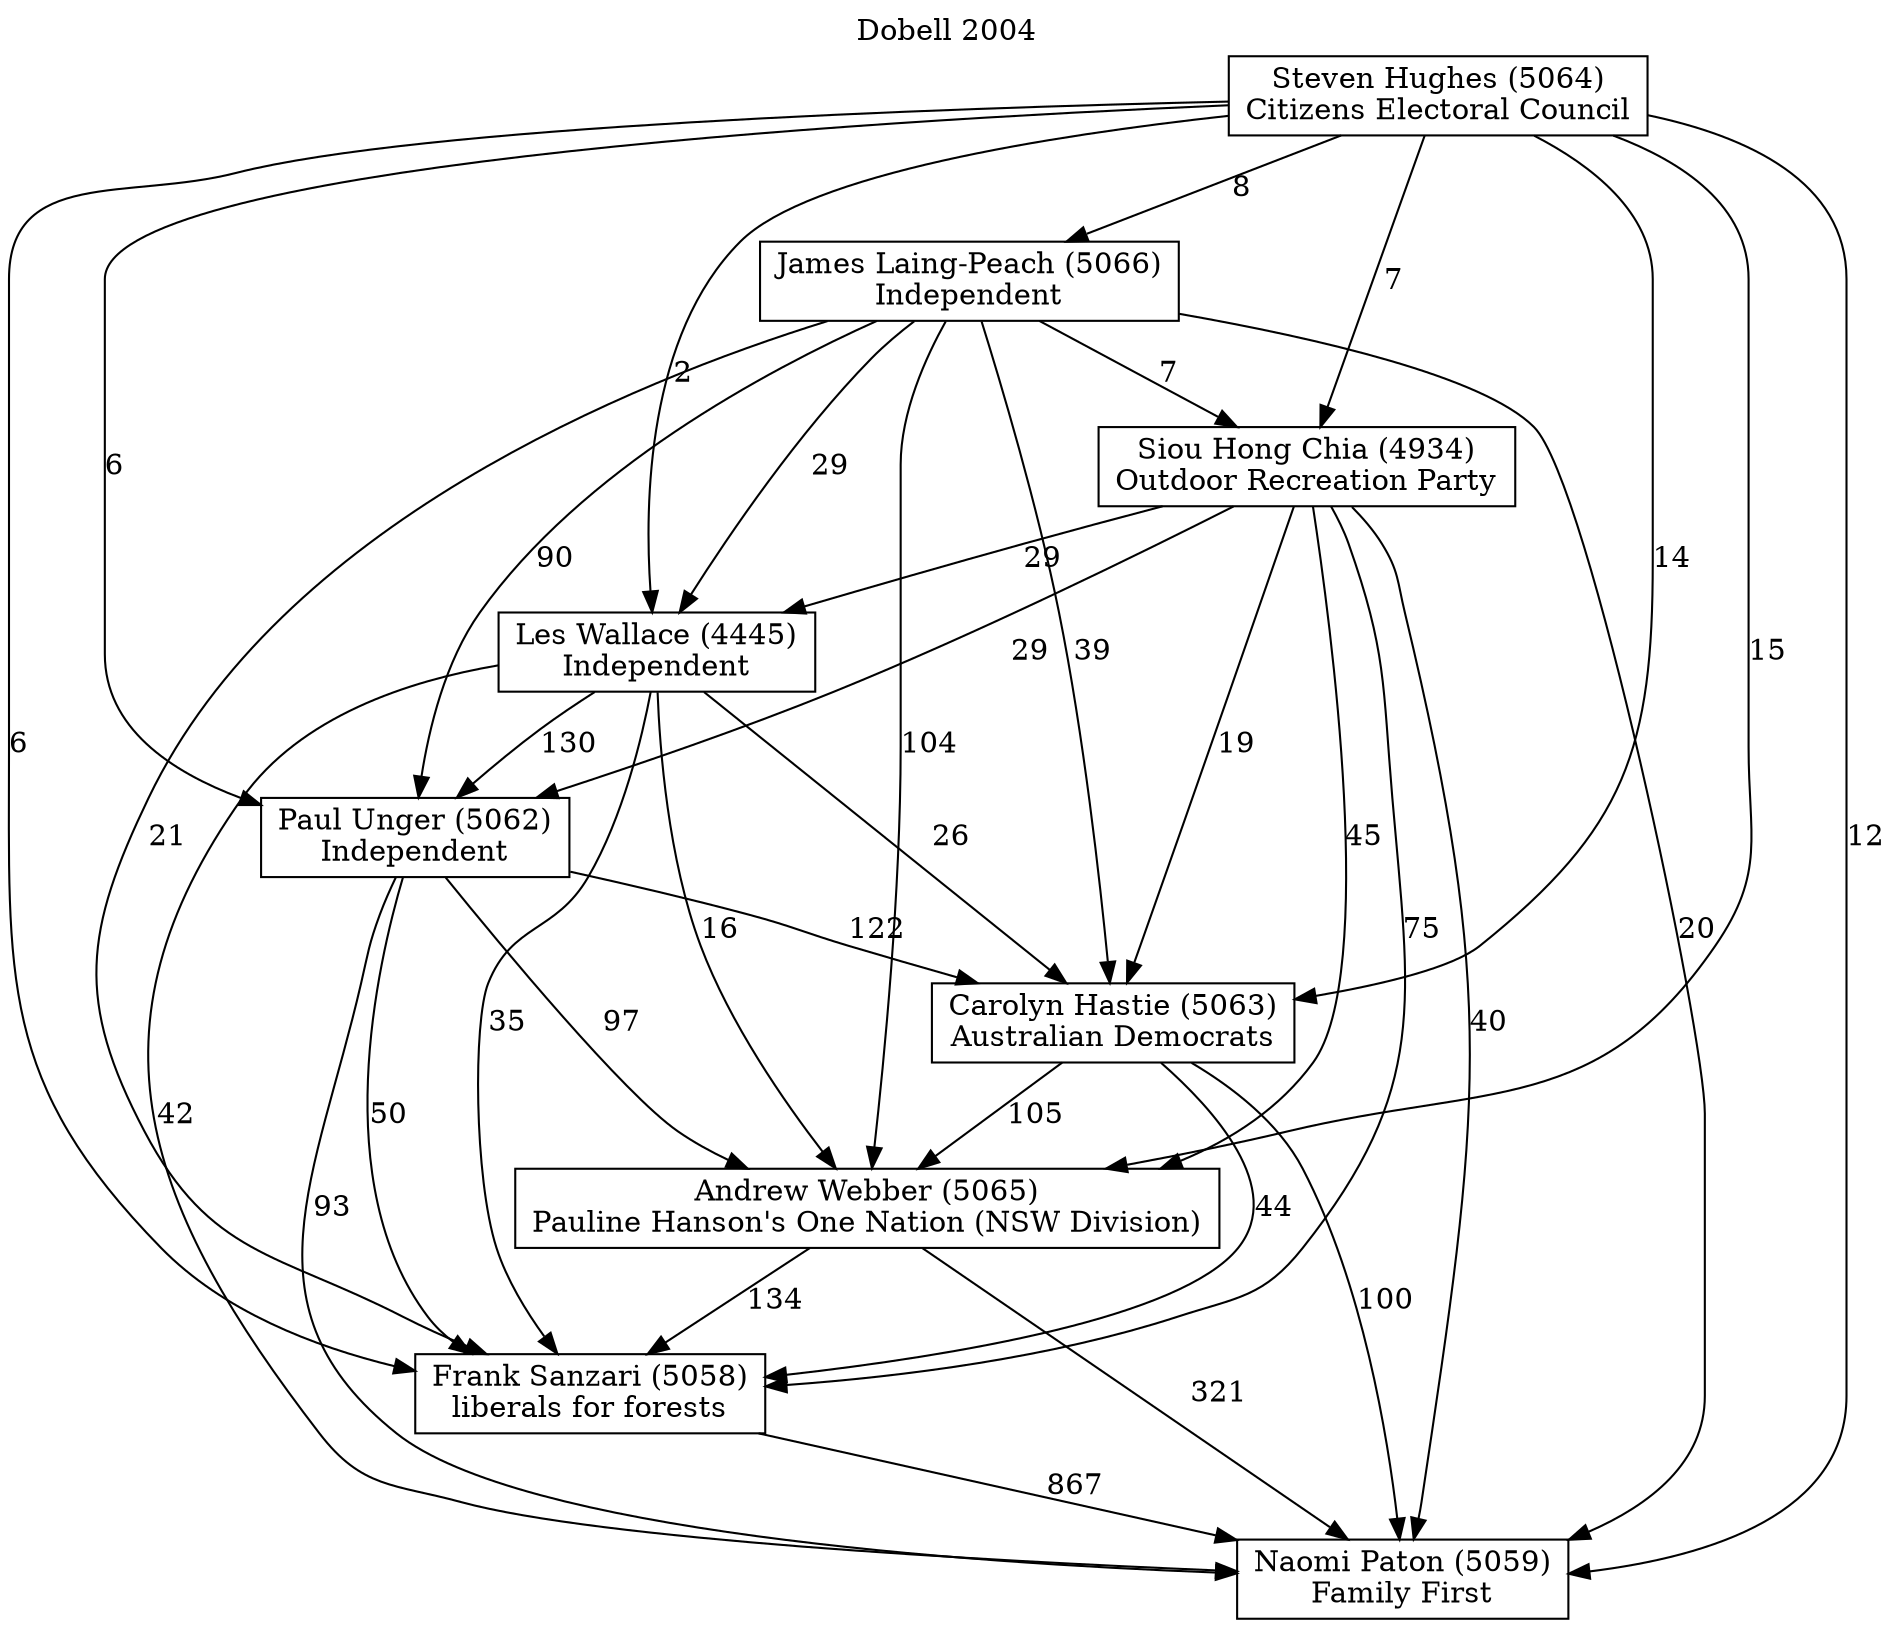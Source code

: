 // House preference flow
digraph "Naomi Paton (5059)_Dobell_2004" {
	graph [label="Dobell 2004" labelloc=t mclimit=2]
	node [shape=box]
	"Naomi Paton (5059)" [label="Naomi Paton (5059)
Family First"]
	"Frank Sanzari (5058)" [label="Frank Sanzari (5058)
liberals for forests"]
	"Andrew Webber (5065)" [label="Andrew Webber (5065)
Pauline Hanson's One Nation (NSW Division)"]
	"Carolyn Hastie (5063)" [label="Carolyn Hastie (5063)
Australian Democrats"]
	"Paul Unger (5062)" [label="Paul Unger (5062)
Independent"]
	"Les Wallace (4445)" [label="Les Wallace (4445)
Independent"]
	"Siou Hong Chia (4934)" [label="Siou Hong Chia (4934)
Outdoor Recreation Party"]
	"James Laing-Peach (5066)" [label="James Laing-Peach (5066)
Independent"]
	"Steven Hughes (5064)" [label="Steven Hughes (5064)
Citizens Electoral Council"]
	"Frank Sanzari (5058)" -> "Naomi Paton (5059)" [label=867]
	"Andrew Webber (5065)" -> "Frank Sanzari (5058)" [label=134]
	"Carolyn Hastie (5063)" -> "Andrew Webber (5065)" [label=105]
	"Paul Unger (5062)" -> "Carolyn Hastie (5063)" [label=122]
	"Les Wallace (4445)" -> "Paul Unger (5062)" [label=130]
	"Siou Hong Chia (4934)" -> "Les Wallace (4445)" [label=29]
	"James Laing-Peach (5066)" -> "Siou Hong Chia (4934)" [label=7]
	"Steven Hughes (5064)" -> "James Laing-Peach (5066)" [label=8]
	"Andrew Webber (5065)" -> "Naomi Paton (5059)" [label=321]
	"Carolyn Hastie (5063)" -> "Naomi Paton (5059)" [label=100]
	"Paul Unger (5062)" -> "Naomi Paton (5059)" [label=93]
	"Les Wallace (4445)" -> "Naomi Paton (5059)" [label=42]
	"Siou Hong Chia (4934)" -> "Naomi Paton (5059)" [label=40]
	"James Laing-Peach (5066)" -> "Naomi Paton (5059)" [label=20]
	"Steven Hughes (5064)" -> "Naomi Paton (5059)" [label=12]
	"Steven Hughes (5064)" -> "Siou Hong Chia (4934)" [label=7]
	"James Laing-Peach (5066)" -> "Les Wallace (4445)" [label=29]
	"Steven Hughes (5064)" -> "Les Wallace (4445)" [label=2]
	"Siou Hong Chia (4934)" -> "Paul Unger (5062)" [label=29]
	"James Laing-Peach (5066)" -> "Paul Unger (5062)" [label=90]
	"Steven Hughes (5064)" -> "Paul Unger (5062)" [label=6]
	"Les Wallace (4445)" -> "Carolyn Hastie (5063)" [label=26]
	"Siou Hong Chia (4934)" -> "Carolyn Hastie (5063)" [label=19]
	"James Laing-Peach (5066)" -> "Carolyn Hastie (5063)" [label=39]
	"Steven Hughes (5064)" -> "Carolyn Hastie (5063)" [label=14]
	"Paul Unger (5062)" -> "Andrew Webber (5065)" [label=97]
	"Les Wallace (4445)" -> "Andrew Webber (5065)" [label=16]
	"Siou Hong Chia (4934)" -> "Andrew Webber (5065)" [label=45]
	"James Laing-Peach (5066)" -> "Andrew Webber (5065)" [label=104]
	"Steven Hughes (5064)" -> "Andrew Webber (5065)" [label=15]
	"Carolyn Hastie (5063)" -> "Frank Sanzari (5058)" [label=44]
	"Paul Unger (5062)" -> "Frank Sanzari (5058)" [label=50]
	"Les Wallace (4445)" -> "Frank Sanzari (5058)" [label=35]
	"Siou Hong Chia (4934)" -> "Frank Sanzari (5058)" [label=75]
	"James Laing-Peach (5066)" -> "Frank Sanzari (5058)" [label=21]
	"Steven Hughes (5064)" -> "Frank Sanzari (5058)" [label=6]
}
